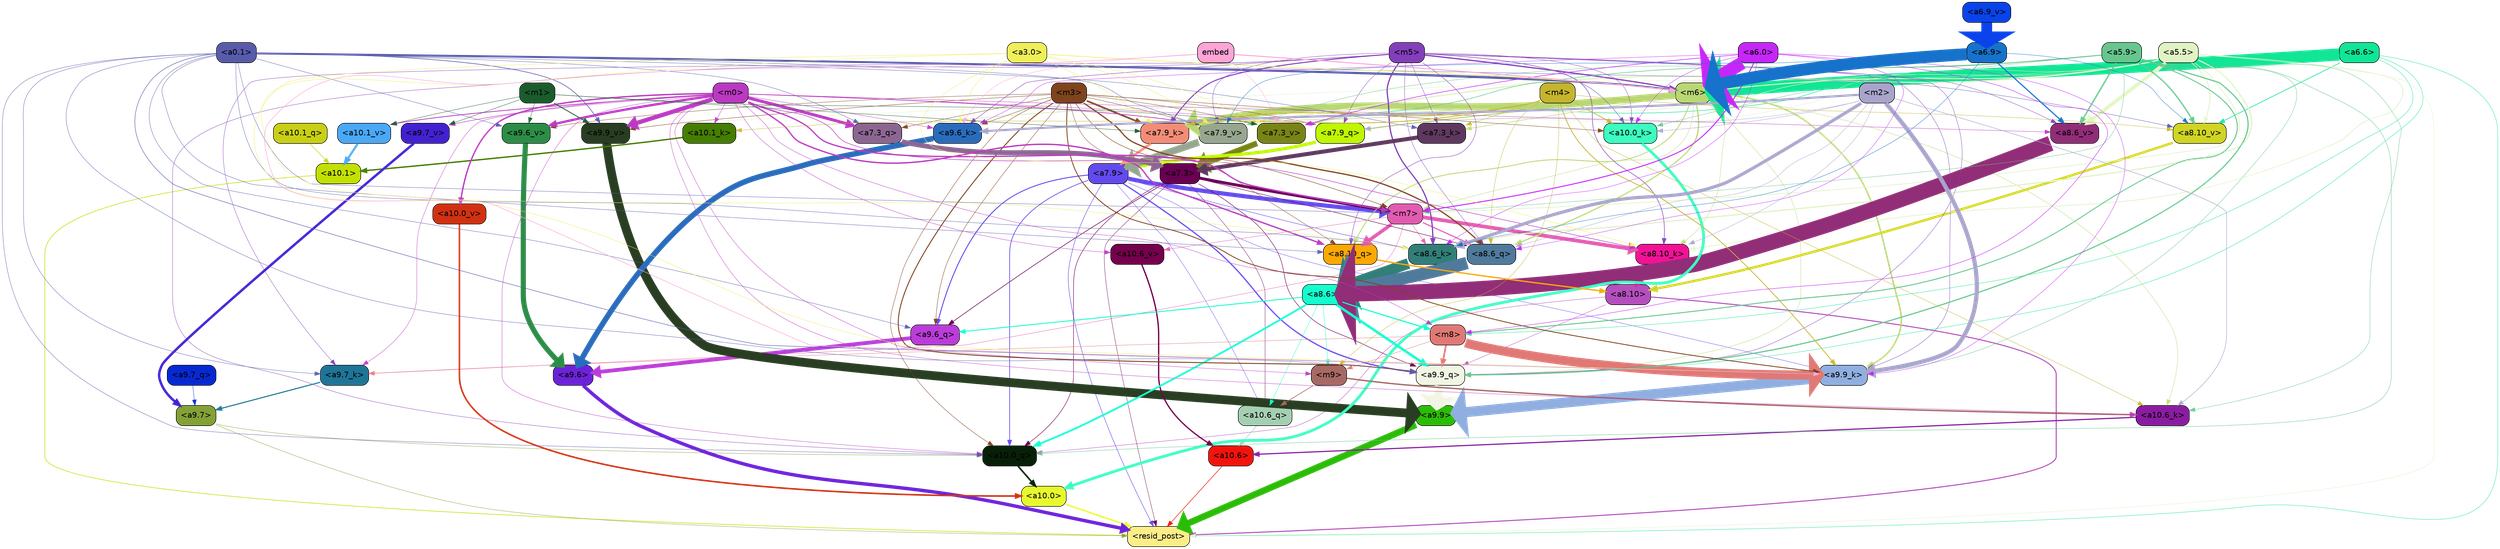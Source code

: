 strict digraph "" {
	graph [bgcolor=transparent,
		layout=dot,
		overlap=false,
		splines=true
	];
	"<a10.6>"	[color=black,
		fillcolor="#f2140c",
		fontname=Helvetica,
		shape=box,
		style="filled, rounded"];
	"<resid_post>"	[color=black,
		fillcolor="#fbee88",
		fontname=Helvetica,
		shape=box,
		style="filled, rounded"];
	"<a10.6>" -> "<resid_post>"	[color="#f2140c",
		penwidth=0.9498605728149414];
	"<a10.1>"	[color=black,
		fillcolor="#c3e003",
		fontname=Helvetica,
		shape=box,
		style="filled, rounded"];
	"<a10.1>" -> "<resid_post>"	[color="#c3e003",
		penwidth=1.0084514617919922];
	"<a10.0>"	[color=black,
		fillcolor="#e7f92d",
		fontname=Helvetica,
		shape=box,
		style="filled, rounded"];
	"<a10.0>" -> "<resid_post>"	[color="#e7f92d",
		penwidth=2.5814952850341797];
	"<a9.9>"	[color=black,
		fillcolor="#2cbc08",
		fontname=Helvetica,
		shape=box,
		style="filled, rounded"];
	"<a9.9>" -> "<resid_post>"	[color="#2cbc08",
		penwidth=11.610888481140137];
	"<a9.7>"	[color=black,
		fillcolor="#83a136",
		fontname=Helvetica,
		shape=box,
		style="filled, rounded"];
	"<a9.7>" -> "<resid_post>"	[color="#83a136",
		penwidth=0.6];
	"<a10.0_q>"	[color=black,
		fillcolor="#072007",
		fontname=Helvetica,
		shape=box,
		style="filled, rounded"];
	"<a9.7>" -> "<a10.0_q>"	[color="#83a136",
		penwidth=0.6];
	"<a9.6>"	[color=black,
		fillcolor="#6c22d9",
		fontname=Helvetica,
		shape=box,
		style="filled, rounded"];
	"<a9.6>" -> "<resid_post>"	[color="#6c22d9",
		penwidth=6.121421813964844];
	"<a8.10>"	[color=black,
		fillcolor="#b44fbd",
		fontname=Helvetica,
		shape=box,
		style="filled, rounded"];
	"<a8.10>" -> "<resid_post>"	[color="#b44fbd",
		penwidth=1.7841739654541016];
	"<a8.10>" -> "<a10.0_q>"	[color="#b44fbd",
		penwidth=0.6612663269042969];
	"<a9.9_q>"	[color=black,
		fillcolor="#f1f5e3",
		fontname=Helvetica,
		shape=box,
		style="filled, rounded"];
	"<a8.10>" -> "<a9.9_q>"	[color="#b44fbd",
		penwidth=0.6];
	"<a7.9>"	[color=black,
		fillcolor="#634aee",
		fontname=Helvetica,
		shape=box,
		style="filled, rounded"];
	"<a7.9>" -> "<resid_post>"	[color="#634aee",
		penwidth=0.8109169006347656];
	"<a10.6_q>"	[color=black,
		fillcolor="#a5cfb3",
		fontname=Helvetica,
		shape=box,
		style="filled, rounded"];
	"<a7.9>" -> "<a10.6_q>"	[color="#634aee",
		penwidth=0.6];
	"<a7.9>" -> "<a10.0_q>"	[color="#634aee",
		penwidth=1.19378662109375];
	"<m7>"	[color=black,
		fillcolor="#e15bb1",
		fontname=Helvetica,
		shape=box,
		style="filled, rounded"];
	"<a7.9>" -> "<m7>"	[color="#634aee",
		penwidth=7.3899383544921875];
	"<a7.9>" -> "<a9.9_q>"	[color="#634aee",
		penwidth=2.1764984130859375];
	"<a9.6_q>"	[color=black,
		fillcolor="#ba3cd9",
		fontname=Helvetica,
		shape=box,
		style="filled, rounded"];
	"<a7.9>" -> "<a9.6_q>"	[color="#634aee",
		penwidth=1.6184196472167969];
	"<a9.9_k>"	[color=black,
		fillcolor="#90afe0",
		fontname=Helvetica,
		shape=box,
		style="filled, rounded"];
	"<a7.9>" -> "<a9.9_k>"	[color="#634aee",
		penwidth=0.6];
	"<a8.6_k>"	[color=black,
		fillcolor="#327e79",
		fontname=Helvetica,
		shape=box,
		style="filled, rounded"];
	"<a7.9>" -> "<a8.6_k>"	[color="#634aee",
		penwidth=0.7570610046386719];
	"<a7.3>"	[color=black,
		fillcolor="#690052",
		fontname=Helvetica,
		shape=box,
		style="filled, rounded"];
	"<a7.3>" -> "<resid_post>"	[color="#690052",
		penwidth=0.6];
	"<a7.3>" -> "<a10.6_q>"	[color="#690052",
		penwidth=0.6];
	"<a7.3>" -> "<a10.0_q>"	[color="#690052",
		penwidth=0.8208656311035156];
	"<a7.3>" -> "<m7>"	[color="#690052",
		penwidth=5.189311981201172];
	"<a7.3>" -> "<a9.9_q>"	[color="#690052",
		penwidth=0.8119163513183594];
	"<a7.3>" -> "<a9.6_q>"	[color="#690052",
		penwidth=0.9649925231933594];
	"<a8.6_q>"	[color=black,
		fillcolor="#507a9c",
		fontname=Helvetica,
		shape=box,
		style="filled, rounded"];
	"<a7.3>" -> "<a8.6_q>"	[color="#690052",
		penwidth=0.7801322937011719];
	"<a6.6>"	[color=black,
		fillcolor="#11e596",
		fontname=Helvetica,
		shape=box,
		style="filled, rounded"];
	"<a6.6>" -> "<resid_post>"	[color="#11e596",
		penwidth=0.6];
	"<m6>"	[color=black,
		fillcolor="#b9d773",
		fontname=Helvetica,
		shape=box,
		style="filled, rounded"];
	"<a6.6>" -> "<m6>"	[color="#11e596",
		penwidth=21.6163272857666];
	"<m8>"	[color=black,
		fillcolor="#e07975",
		fontname=Helvetica,
		shape=box,
		style="filled, rounded"];
	"<a6.6>" -> "<m8>"	[color="#11e596",
		penwidth=0.6];
	"<a6.6>" -> "<a9.9_q>"	[color="#11e596",
		penwidth=0.6];
	"<a8.10_v>"	[color=black,
		fillcolor="#d0d423",
		fontname=Helvetica,
		shape=box,
		style="filled, rounded"];
	"<a6.6>" -> "<a8.10_v>"	[color="#11e596",
		penwidth=1.0661506652832031];
	"<a7.3_v>"	[color=black,
		fillcolor="#788415",
		fontname=Helvetica,
		shape=box,
		style="filled, rounded"];
	"<a6.6>" -> "<a7.3_v>"	[color="#11e596",
		penwidth=0.8506813049316406];
	"<a5.5>"	[color=black,
		fillcolor="#e0f3c4",
		fontname=Helvetica,
		shape=box,
		style="filled, rounded"];
	"<a5.5>" -> "<resid_post>"	[color="#e0f3c4",
		penwidth=0.6];
	"<a5.5>" -> "<m6>"	[color="#e0f3c4",
		penwidth=1.8430671691894531];
	"<a5.5>" -> "<m7>"	[color="#e0f3c4",
		penwidth=1.0865592956542969];
	"<a9.9_v>"	[color=black,
		fillcolor="#283d21",
		fontname=Helvetica,
		shape=box,
		style="filled, rounded"];
	"<a5.5>" -> "<a9.9_v>"	[color="#e0f3c4",
		penwidth=0.6];
	"<a8.10_k>"	[color=black,
		fillcolor="#f01395",
		fontname=Helvetica,
		shape=box,
		style="filled, rounded"];
	"<a5.5>" -> "<a8.10_k>"	[color="#e0f3c4",
		penwidth=1.1390800476074219];
	"<a5.5>" -> "<a8.6_k>"	[color="#e0f3c4",
		penwidth=2.00030517578125];
	"<a5.5>" -> "<a8.10_v>"	[color="#e0f3c4",
		penwidth=1.4206085205078125];
	"<a8.6_v>"	[color=black,
		fillcolor="#922d78",
		fontname=Helvetica,
		shape=box,
		style="filled, rounded"];
	"<a5.5>" -> "<a8.6_v>"	[color="#e0f3c4",
		penwidth=6.534294128417969];
	"<a7.9_q>"	[color=black,
		fillcolor="#bff602",
		fontname=Helvetica,
		shape=box,
		style="filled, rounded"];
	"<a5.5>" -> "<a7.9_q>"	[color="#e0f3c4",
		penwidth=0.6];
	"<a7.9_v>"	[color=black,
		fillcolor="#97a68e",
		fontname=Helvetica,
		shape=box,
		style="filled, rounded"];
	"<a5.5>" -> "<a7.9_v>"	[color="#e0f3c4",
		penwidth=2.0819549560546875];
	"<a5.5>" -> "<a7.3_v>"	[color="#e0f3c4",
		penwidth=0.8107681274414062];
	"<a10.6_q>" -> "<a10.6>"	[color="#a5cfb3",
		penwidth=0.9244728088378906];
	"<a10.1_q>"	[color=black,
		fillcolor="#c9cf15",
		fontname=Helvetica,
		shape=box,
		style="filled, rounded"];
	"<a10.1_q>" -> "<a10.1>"	[color="#c9cf15",
		penwidth=0.9268798828125];
	"<a10.0_q>" -> "<a10.0>"	[color="#072007",
		penwidth=2.905670166015625];
	"<a10.6_k>"	[color=black,
		fillcolor="#8a1ca1",
		fontname=Helvetica,
		shape=box,
		style="filled, rounded"];
	"<a10.6_k>" -> "<a10.6>"	[color="#8a1ca1",
		penwidth=2.0319366455078125];
	"<a10.1_k>"	[color=black,
		fillcolor="#457d01",
		fontname=Helvetica,
		shape=box,
		style="filled, rounded"];
	"<a10.1_k>" -> "<a10.1>"	[color="#457d01",
		penwidth=2.4037628173828125];
	"<a10.0_k>"	[color=black,
		fillcolor="#3cfdbf",
		fontname=Helvetica,
		shape=box,
		style="filled, rounded"];
	"<a10.0_k>" -> "<a10.0>"	[color="#3cfdbf",
		penwidth=4.9319305419921875];
	"<a10.6_v>"	[color=black,
		fillcolor="#75014c",
		fontname=Helvetica,
		shape=box,
		style="filled, rounded"];
	"<a10.6_v>" -> "<a10.6>"	[color="#75014c",
		penwidth=2.290935516357422];
	"<a10.1_v>"	[color=black,
		fillcolor="#4aa8f6",
		fontname=Helvetica,
		shape=box,
		style="filled, rounded"];
	"<a10.1_v>" -> "<a10.1>"	[color="#4aa8f6",
		penwidth=3.6398468017578125];
	"<a10.0_v>"	[color=black,
		fillcolor="#d23111",
		fontname=Helvetica,
		shape=box,
		style="filled, rounded"];
	"<a10.0_v>" -> "<a10.0>"	[color="#d23111",
		penwidth=2.7666168212890625];
	"<m9>"	[color=black,
		fillcolor="#a76963",
		fontname=Helvetica,
		shape=box,
		style="filled, rounded"];
	"<m9>" -> "<a10.6_q>"	[color="#a76963",
		penwidth=1.0384025573730469];
	"<m9>" -> "<a10.6_k>"	[color="#a76963",
		penwidth=2.371124267578125];
	"<a8.6>"	[color=black,
		fillcolor="#13fdcd",
		fontname=Helvetica,
		shape=box,
		style="filled, rounded"];
	"<a8.6>" -> "<a10.6_q>"	[color="#13fdcd",
		penwidth=0.6];
	"<a8.6>" -> "<a10.0_q>"	[color="#13fdcd",
		penwidth=3.1841888427734375];
	"<a8.6>" -> "<m9>"	[color="#13fdcd",
		penwidth=0.6];
	"<a8.6>" -> "<m8>"	[color="#13fdcd",
		penwidth=1.972564697265625];
	"<a8.6>" -> "<a9.9_q>"	[color="#13fdcd",
		penwidth=4.482503890991211];
	"<a8.6>" -> "<a9.6_q>"	[color="#13fdcd",
		penwidth=1.515838623046875];
	"<m5>"	[color=black,
		fillcolor="#833eba",
		fontname=Helvetica,
		shape=box,
		style="filled, rounded"];
	"<m5>" -> "<a10.0_q>"	[color="#833eba",
		penwidth=0.6];
	"<m5>" -> "<a10.0_k>"	[color="#833eba",
		penwidth=0.6];
	"<m5>" -> "<m6>"	[color="#833eba",
		penwidth=2.143606185913086];
	"<m5>" -> "<a9.9_q>"	[color="#833eba",
		penwidth=0.6];
	"<m5>" -> "<a9.9_k>"	[color="#833eba",
		penwidth=0.6];
	"<a9.7_k>"	[color=black,
		fillcolor="#1e7597",
		fontname=Helvetica,
		shape=box,
		style="filled, rounded"];
	"<m5>" -> "<a9.7_k>"	[color="#833eba",
		penwidth=0.6];
	"<a9.6_k>"	[color=black,
		fillcolor="#2a6cbc",
		fontname=Helvetica,
		shape=box,
		style="filled, rounded"];
	"<m5>" -> "<a9.6_k>"	[color="#833eba",
		penwidth=0.7197036743164062];
	"<a8.10_q>"	[color=black,
		fillcolor="#fca804",
		fontname=Helvetica,
		shape=box,
		style="filled, rounded"];
	"<m5>" -> "<a8.10_q>"	[color="#833eba",
		penwidth=0.7198371887207031];
	"<m5>" -> "<a8.6_q>"	[color="#833eba",
		penwidth=0.6];
	"<m5>" -> "<a8.10_k>"	[color="#833eba",
		penwidth=0.9238471984863281];
	"<m5>" -> "<a8.6_k>"	[color="#833eba",
		penwidth=2.1219520568847656];
	"<m5>" -> "<a8.6_v>"	[color="#833eba",
		penwidth=0.6];
	"<m5>" -> "<a7.9_q>"	[color="#833eba",
		penwidth=0.6];
	"<a7.9_k>"	[color=black,
		fillcolor="#f38c77",
		fontname=Helvetica,
		shape=box,
		style="filled, rounded"];
	"<m5>" -> "<a7.9_k>"	[color="#833eba",
		penwidth=1.7779998779296875];
	"<a7.3_k>"	[color=black,
		fillcolor="#5e385f",
		fontname=Helvetica,
		shape=box,
		style="filled, rounded"];
	"<m5>" -> "<a7.3_k>"	[color="#833eba",
		penwidth=0.6];
	"<m5>" -> "<a7.9_v>"	[color="#833eba",
		penwidth=0.6];
	"<a5.9>"	[color=black,
		fillcolor="#66c68e",
		fontname=Helvetica,
		shape=box,
		style="filled, rounded"];
	"<a5.9>" -> "<a10.0_q>"	[color="#66c68e",
		penwidth=0.6463394165039062];
	"<a5.9>" -> "<a10.6_k>"	[color="#66c68e",
		penwidth=0.6];
	"<a5.9>" -> "<a10.0_k>"	[color="#66c68e",
		penwidth=0.6];
	"<a5.9>" -> "<m6>"	[color="#66c68e",
		penwidth=1.4513568878173828];
	"<a5.9>" -> "<m7>"	[color="#66c68e",
		penwidth=0.6];
	"<a5.9>" -> "<m8>"	[color="#66c68e",
		penwidth=1.6550712585449219];
	"<a5.9>" -> "<a9.9_q>"	[color="#66c68e",
		penwidth=2.019031524658203];
	"<a5.9>" -> "<a9.9_k>"	[color="#66c68e",
		penwidth=0.6];
	"<a5.9>" -> "<a8.10_v>"	[color="#66c68e",
		penwidth=2.2765426635742188];
	"<a5.9>" -> "<a8.6_v>"	[color="#66c68e",
		penwidth=2.4934005737304688];
	"<a5.9>" -> "<a7.9_v>"	[color="#66c68e",
		penwidth=0.6];
	"<a5.9>" -> "<a7.3_v>"	[color="#66c68e",
		penwidth=0.9861984252929688];
	"<m3>"	[color=black,
		fillcolor="#7f431d",
		fontname=Helvetica,
		shape=box,
		style="filled, rounded"];
	"<m3>" -> "<a10.0_q>"	[color="#7f431d",
		penwidth=0.6597442626953125];
	"<m3>" -> "<a10.0_k>"	[color="#7f431d",
		penwidth=0.6506614685058594];
	"<m3>" -> "<m7>"	[color="#7f431d",
		penwidth=0.7659339904785156];
	"<m3>" -> "<a9.9_q>"	[color="#7f431d",
		penwidth=1.6276321411132812];
	"<m3>" -> "<a9.6_q>"	[color="#7f431d",
		penwidth=0.6724472045898438];
	"<m3>" -> "<a9.9_k>"	[color="#7f431d",
		penwidth=1.4574642181396484];
	"<m3>" -> "<a9.6_k>"	[color="#7f431d",
		penwidth=0.6];
	"<m3>" -> "<a9.9_v>"	[color="#7f431d",
		penwidth=0.6589469909667969];
	"<a9.6_v>"	[color=black,
		fillcolor="#2c8d46",
		fontname=Helvetica,
		shape=box,
		style="filled, rounded"];
	"<m3>" -> "<a9.6_v>"	[color="#7f431d",
		penwidth=0.6];
	"<m3>" -> "<a8.10_q>"	[color="#7f431d",
		penwidth=0.6];
	"<m3>" -> "<a8.6_q>"	[color="#7f431d",
		penwidth=2.1676406860351562];
	"<m3>" -> "<a7.9_q>"	[color="#7f431d",
		penwidth=0.6];
	"<a7.3_q>"	[color=black,
		fillcolor="#8c6692",
		fontname=Helvetica,
		shape=box,
		style="filled, rounded"];
	"<m3>" -> "<a7.3_q>"	[color="#7f431d",
		penwidth=0.6];
	"<m3>" -> "<a7.9_k>"	[color="#7f431d",
		penwidth=2.978912353515625];
	"<m3>" -> "<a7.9_v>"	[color="#7f431d",
		penwidth=0.6];
	"<m3>" -> "<a7.3_v>"	[color="#7f431d",
		penwidth=0.6];
	"<m0>"	[color=black,
		fillcolor="#bb39c2",
		fontname=Helvetica,
		shape=box,
		style="filled, rounded"];
	"<m0>" -> "<a10.0_q>"	[color="#bb39c2",
		penwidth=0.6];
	"<m0>" -> "<a10.6_k>"	[color="#bb39c2",
		penwidth=0.6];
	"<m0>" -> "<a10.1_k>"	[color="#bb39c2",
		penwidth=0.6];
	"<m0>" -> "<a10.6_v>"	[color="#bb39c2",
		penwidth=0.6];
	"<m0>" -> "<a10.1_v>"	[color="#bb39c2",
		penwidth=1.3360328674316406];
	"<m0>" -> "<a10.0_v>"	[color="#bb39c2",
		penwidth=2.4083595275878906];
	"<m0>" -> "<m9>"	[color="#bb39c2",
		penwidth=0.6];
	"<m0>" -> "<m7>"	[color="#bb39c2",
		penwidth=2.224945068359375];
	"<m0>" -> "<m8>"	[color="#bb39c2",
		penwidth=0.6];
	"<m0>" -> "<a9.7_k>"	[color="#bb39c2",
		penwidth=0.6];
	"<m0>" -> "<a9.6_k>"	[color="#bb39c2",
		penwidth=0.6];
	"<m0>" -> "<a9.9_v>"	[color="#bb39c2",
		penwidth=7.537467956542969];
	"<a9.7_v>"	[color=black,
		fillcolor="#4221d1",
		fontname=Helvetica,
		shape=box,
		style="filled, rounded"];
	"<m0>" -> "<a9.7_v>"	[color="#bb39c2",
		penwidth=0.8575286865234375];
	"<m0>" -> "<a9.6_v>"	[color="#bb39c2",
		penwidth=4.1688385009765625];
	"<m0>" -> "<a8.10_q>"	[color="#bb39c2",
		penwidth=2.3761940002441406];
	"<m0>" -> "<a8.10_k>"	[color="#bb39c2",
		penwidth=0.9220962524414062];
	"<m0>" -> "<a8.6_v>"	[color="#bb39c2",
		penwidth=0.6];
	"<m0>" -> "<a7.9_q>"	[color="#bb39c2",
		penwidth=0.6];
	"<m0>" -> "<a7.3_q>"	[color="#bb39c2",
		penwidth=5.264301300048828];
	"<m0>" -> "<a7.9_v>"	[color="#bb39c2",
		penwidth=1.2114486694335938];
	"<a0.1>"	[color=black,
		fillcolor="#575baa",
		fontname=Helvetica,
		shape=box,
		style="filled, rounded"];
	"<a0.1>" -> "<a10.0_q>"	[color="#575baa",
		penwidth=0.6];
	"<a0.1>" -> "<a10.0_k>"	[color="#575baa",
		penwidth=0.6768684387207031];
	"<a0.1>" -> "<m6>"	[color="#575baa",
		penwidth=3.4290084838867188];
	"<a0.1>" -> "<m7>"	[color="#575baa",
		penwidth=0.6];
	"<a0.1>" -> "<a9.9_q>"	[color="#575baa",
		penwidth=0.6];
	"<a0.1>" -> "<a9.6_q>"	[color="#575baa",
		penwidth=0.6];
	"<a0.1>" -> "<a9.9_k>"	[color="#575baa",
		penwidth=0.81341552734375];
	"<a0.1>" -> "<a9.7_k>"	[color="#575baa",
		penwidth=0.6];
	"<a0.1>" -> "<a9.9_v>"	[color="#575baa",
		penwidth=1.062591552734375];
	"<a0.1>" -> "<a9.6_v>"	[color="#575baa",
		penwidth=0.6];
	"<a0.1>" -> "<a8.10_q>"	[color="#575baa",
		penwidth=0.6];
	"<a0.1>" -> "<a8.6_k>"	[color="#575baa",
		penwidth=0.6];
	"<a0.1>" -> "<a8.10_v>"	[color="#575baa",
		penwidth=0.6];
	"<a0.1>" -> "<a7.3_q>"	[color="#575baa",
		penwidth=0.6];
	"<a0.1>" -> "<a7.3_k>"	[color="#575baa",
		penwidth=0.6];
	"<a0.1>" -> "<a7.9_v>"	[color="#575baa",
		penwidth=0.6];
	"<m6>" -> "<a10.6_k>"	[color="#b9d773",
		penwidth=0.6];
	"<m6>" -> "<m7>"	[color="#b9d773",
		penwidth=0.6];
	"<m6>" -> "<a9.9_q>"	[color="#b9d773",
		penwidth=0.6];
	"<m6>" -> "<a9.9_k>"	[color="#b9d773",
		penwidth=2.533975601196289];
	"<m6>" -> "<a9.6_k>"	[color="#b9d773",
		penwidth=0.9471282958984375];
	"<m6>" -> "<a8.10_q>"	[color="#b9d773",
		penwidth=1.4854621887207031];
	"<m6>" -> "<a8.6_q>"	[color="#b9d773",
		penwidth=2.0796165466308594];
	"<m6>" -> "<a8.10_k>"	[color="#b9d773",
		penwidth=0.6];
	"<m6>" -> "<a7.9_q>"	[color="#b9d773",
		penwidth=1.9016571044921875];
	"<m6>" -> "<a7.3_q>"	[color="#b9d773",
		penwidth=0.6];
	"<m6>" -> "<a7.9_k>"	[color="#b9d773",
		penwidth=12.277053833007812];
	"<m6>" -> "<a7.3_k>"	[color="#b9d773",
		penwidth=0.8951148986816406];
	"<m6>" -> "<a7.9_v>"	[color="#b9d773",
		penwidth=0.8897933959960938];
	"<m4>"	[color=black,
		fillcolor="#c5b42d",
		fontname=Helvetica,
		shape=box,
		style="filled, rounded"];
	"<m4>" -> "<a10.6_k>"	[color="#c5b42d",
		penwidth=0.6];
	"<m4>" -> "<a10.1_k>"	[color="#c5b42d",
		penwidth=0.6];
	"<m4>" -> "<a10.0_k>"	[color="#c5b42d",
		penwidth=1.230804443359375];
	"<m4>" -> "<m9>"	[color="#c5b42d",
		penwidth=0.6];
	"<m4>" -> "<a9.9_k>"	[color="#c5b42d",
		penwidth=1.3186264038085938];
	"<m4>" -> "<a9.6_k>"	[color="#c5b42d",
		penwidth=1.3722038269042969];
	"<m4>" -> "<a8.6_q>"	[color="#c5b42d",
		penwidth=0.6];
	"<m4>" -> "<a8.10_v>"	[color="#c5b42d",
		penwidth=0.6];
	"<m4>" -> "<a7.9_k>"	[color="#c5b42d",
		penwidth=1.5913276672363281];
	"<m4>" -> "<a7.3_k>"	[color="#c5b42d",
		penwidth=0.6];
	"<m2>"	[color=black,
		fillcolor="#a8a4cb",
		fontname=Helvetica,
		shape=box,
		style="filled, rounded"];
	"<m2>" -> "<a10.6_k>"	[color="#a8a4cb",
		penwidth=0.8380241394042969];
	"<m2>" -> "<a10.0_k>"	[color="#a8a4cb",
		penwidth=0.6622200012207031];
	"<m2>" -> "<a9.9_k>"	[color="#a8a4cb",
		penwidth=7.476325988769531];
	"<m2>" -> "<a9.6_k>"	[color="#a8a4cb",
		penwidth=3.761505126953125];
	"<m2>" -> "<a8.6_q>"	[color="#a8a4cb",
		penwidth=0.6];
	"<m2>" -> "<a8.10_k>"	[color="#a8a4cb",
		penwidth=0.6];
	"<m2>" -> "<a8.6_k>"	[color="#a8a4cb",
		penwidth=5.699577331542969];
	"<m2>" -> "<a7.9_q>"	[color="#a8a4cb",
		penwidth=0.6];
	"<a6.0>"	[color=black,
		fillcolor="#c627f9",
		fontname=Helvetica,
		shape=box,
		style="filled, rounded"];
	"<a6.0>" -> "<a10.0_k>"	[color="#c627f9",
		penwidth=0.6];
	"<a6.0>" -> "<m6>"	[color="#c627f9",
		penwidth=23.31447410583496];
	"<a6.0>" -> "<m7>"	[color="#c627f9",
		penwidth=1.694061279296875];
	"<a6.0>" -> "<m8>"	[color="#c627f9",
		penwidth=0.7418403625488281];
	"<a6.0>" -> "<a9.9_k>"	[color="#c627f9",
		penwidth=0.6];
	"<a6.0>" -> "<a9.6_k>"	[color="#c627f9",
		penwidth=0.6];
	"<a6.0>" -> "<a8.6_q>"	[color="#c627f9",
		penwidth=0.6];
	"<a6.0>" -> "<a8.6_k>"	[color="#c627f9",
		penwidth=0.6];
	"<a6.0>" -> "<a7.3_v>"	[color="#c627f9",
		penwidth=0.9905738830566406];
	"<m7>" -> "<a10.6_v>"	[color="#e15bb1",
		penwidth=0.6];
	"<m7>" -> "<a9.7_k>"	[color="#e15bb1",
		penwidth=0.6];
	"<m7>" -> "<a8.10_q>"	[color="#e15bb1",
		penwidth=6.2237091064453125];
	"<m7>" -> "<a8.6_q>"	[color="#e15bb1",
		penwidth=1.9677276611328125];
	"<m7>" -> "<a8.10_k>"	[color="#e15bb1",
		penwidth=6.505390167236328];
	"<m7>" -> "<a8.6_k>"	[color="#e15bb1",
		penwidth=0.6821136474609375];
	"<m1>"	[color=black,
		fillcolor="#1a5c2c",
		fontname=Helvetica,
		shape=box,
		style="filled, rounded"];
	"<m1>" -> "<a10.1_v>"	[color="#1a5c2c",
		penwidth=0.6];
	"<m1>" -> "<a9.9_v>"	[color="#1a5c2c",
		penwidth=1.4082679748535156];
	"<m1>" -> "<a9.7_v>"	[color="#1a5c2c",
		penwidth=0.6];
	"<m1>" -> "<a9.6_v>"	[color="#1a5c2c",
		penwidth=0.6];
	"<m1>" -> "<a7.9_k>"	[color="#1a5c2c",
		penwidth=0.6];
	"<m1>" -> "<a7.3_v>"	[color="#1a5c2c",
		penwidth=0.6];
	"<m8>" -> "<m9>"	[color="#e07975",
		penwidth=0.6];
	"<m8>" -> "<a9.9_q>"	[color="#e07975",
		penwidth=3.073810577392578];
	"<m8>" -> "<a9.9_k>"	[color="#e07975",
		penwidth=16.255420684814453];
	"<m8>" -> "<a9.7_k>"	[color="#e07975",
		penwidth=0.6];
	"<a9.9_q>" -> "<a9.9>"	[color="#f1f5e3",
		penwidth=15.310546875];
	"<a9.7_q>"	[color=black,
		fillcolor="#0629d2",
		fontname=Helvetica,
		shape=box,
		style="filled, rounded"];
	"<a9.7_q>" -> "<a9.7>"	[color="#0629d2",
		penwidth=0.6];
	"<a9.6_q>" -> "<a9.6>"	[color="#ba3cd9",
		penwidth=6.823722839355469];
	"<a9.9_k>" -> "<a9.9>"	[color="#90afe0",
		penwidth=17.953022003173828];
	"<a9.7_k>" -> "<a9.7>"	[color="#1e7597",
		penwidth=1.85101318359375];
	"<a9.6_k>" -> "<a9.6>"	[color="#2a6cbc",
		penwidth=9.787818908691406];
	"<a9.9_v>" -> "<a9.9>"	[color="#283d21",
		penwidth=15.728643417358398];
	"<a9.7_v>" -> "<a9.7>"	[color="#4221d1",
		penwidth=4.305488586425781];
	"<a9.6_v>" -> "<a9.6>"	[color="#2c8d46",
		penwidth=9.212547302246094];
	"<a3.0>"	[color=black,
		fillcolor="#efef5a",
		fontname=Helvetica,
		shape=box,
		style="filled, rounded"];
	"<a3.0>" -> "<m6>"	[color="#efef5a",
		penwidth=1.0663299560546875];
	"<a3.0>" -> "<a9.9_k>"	[color="#efef5a",
		penwidth=0.6];
	"<a3.0>" -> "<a9.6_k>"	[color="#efef5a",
		penwidth=0.6];
	"<a3.0>" -> "<a8.10_k>"	[color="#efef5a",
		penwidth=0.6];
	"<a3.0>" -> "<a8.6_k>"	[color="#efef5a",
		penwidth=0.6];
	"<a3.0>" -> "<a7.9_k>"	[color="#efef5a",
		penwidth=0.6];
	"<a3.0>" -> "<a7.9_v>"	[color="#efef5a",
		penwidth=0.6];
	"<a3.0>" -> "<a7.3_v>"	[color="#efef5a",
		penwidth=0.6];
	embed	[color=black,
		fillcolor="#fea4d7",
		fontname=Helvetica,
		shape=box,
		style="filled, rounded"];
	embed -> "<m6>"	[color="#fea4d7",
		penwidth=1.6749610900878906];
	embed -> "<a9.9_k>"	[color="#fea4d7",
		penwidth=0.8602714538574219];
	embed -> "<a9.6_k>"	[color="#fea4d7",
		penwidth=0.6];
	embed -> "<a7.3_v>"	[color="#fea4d7",
		penwidth=0.6];
	"<a8.10_q>" -> "<a8.10>"	[color="#fca804",
		penwidth=2.2933731079101562];
	"<a8.6_q>" -> "<a8.6>"	[color="#507a9c",
		penwidth=22.21251106262207];
	"<a8.10_k>" -> "<a8.10>"	[color="#f01395",
		penwidth=5.009056091308594];
	"<a8.6_k>" -> "<a8.6>"	[color="#327e79",
		penwidth=19.114789962768555];
	"<a8.10_v>" -> "<a8.10>"	[color="#d0d423",
		penwidth=4.248416900634766];
	"<a8.6_v>" -> "<a8.6>"	[color="#922d78",
		penwidth=27.461654663085938];
	"<a6.9>"	[color=black,
		fillcolor="#1672ca",
		fontname=Helvetica,
		shape=box,
		style="filled, rounded"];
	"<a6.9>" -> "<m6>"	[color="#1672ca",
		penwidth=21.47117805480957];
	"<a6.9>" -> "<a8.6_k>"	[color="#1672ca",
		penwidth=0.6];
	"<a6.9>" -> "<a8.10_v>"	[color="#1672ca",
		penwidth=0.6];
	"<a6.9>" -> "<a8.6_v>"	[color="#1672ca",
		penwidth=2.0546798706054688];
	"<a6.9>" -> "<a7.9_v>"	[color="#1672ca",
		penwidth=0.6];
	"<a7.9_q>" -> "<a7.9>"	[color="#bff602",
		penwidth=5.6087493896484375];
	"<a7.3_q>" -> "<a7.3>"	[color="#8c6692",
		penwidth=8.568470001220703];
	"<a7.9_k>" -> "<a7.9>"	[color="#f38c77",
		penwidth=4.179893493652344];
	"<a7.3_k>" -> "<a7.3>"	[color="#5e385f",
		penwidth=7.138481140136719];
	"<a7.9_v>" -> "<a7.9>"	[color="#97a68e",
		penwidth=12.677261352539062];
	"<a7.3_v>" -> "<a7.3>"	[color="#788415",
		penwidth=10.205863952636719];
	"<a6.9_v>"	[color=black,
		fillcolor="#0943e9",
		fontname=Helvetica,
		shape=box,
		style="filled, rounded"];
	"<a6.9_v>" -> "<a6.9>"	[color="#0943e9",
		penwidth=19.20796775817871];
}
